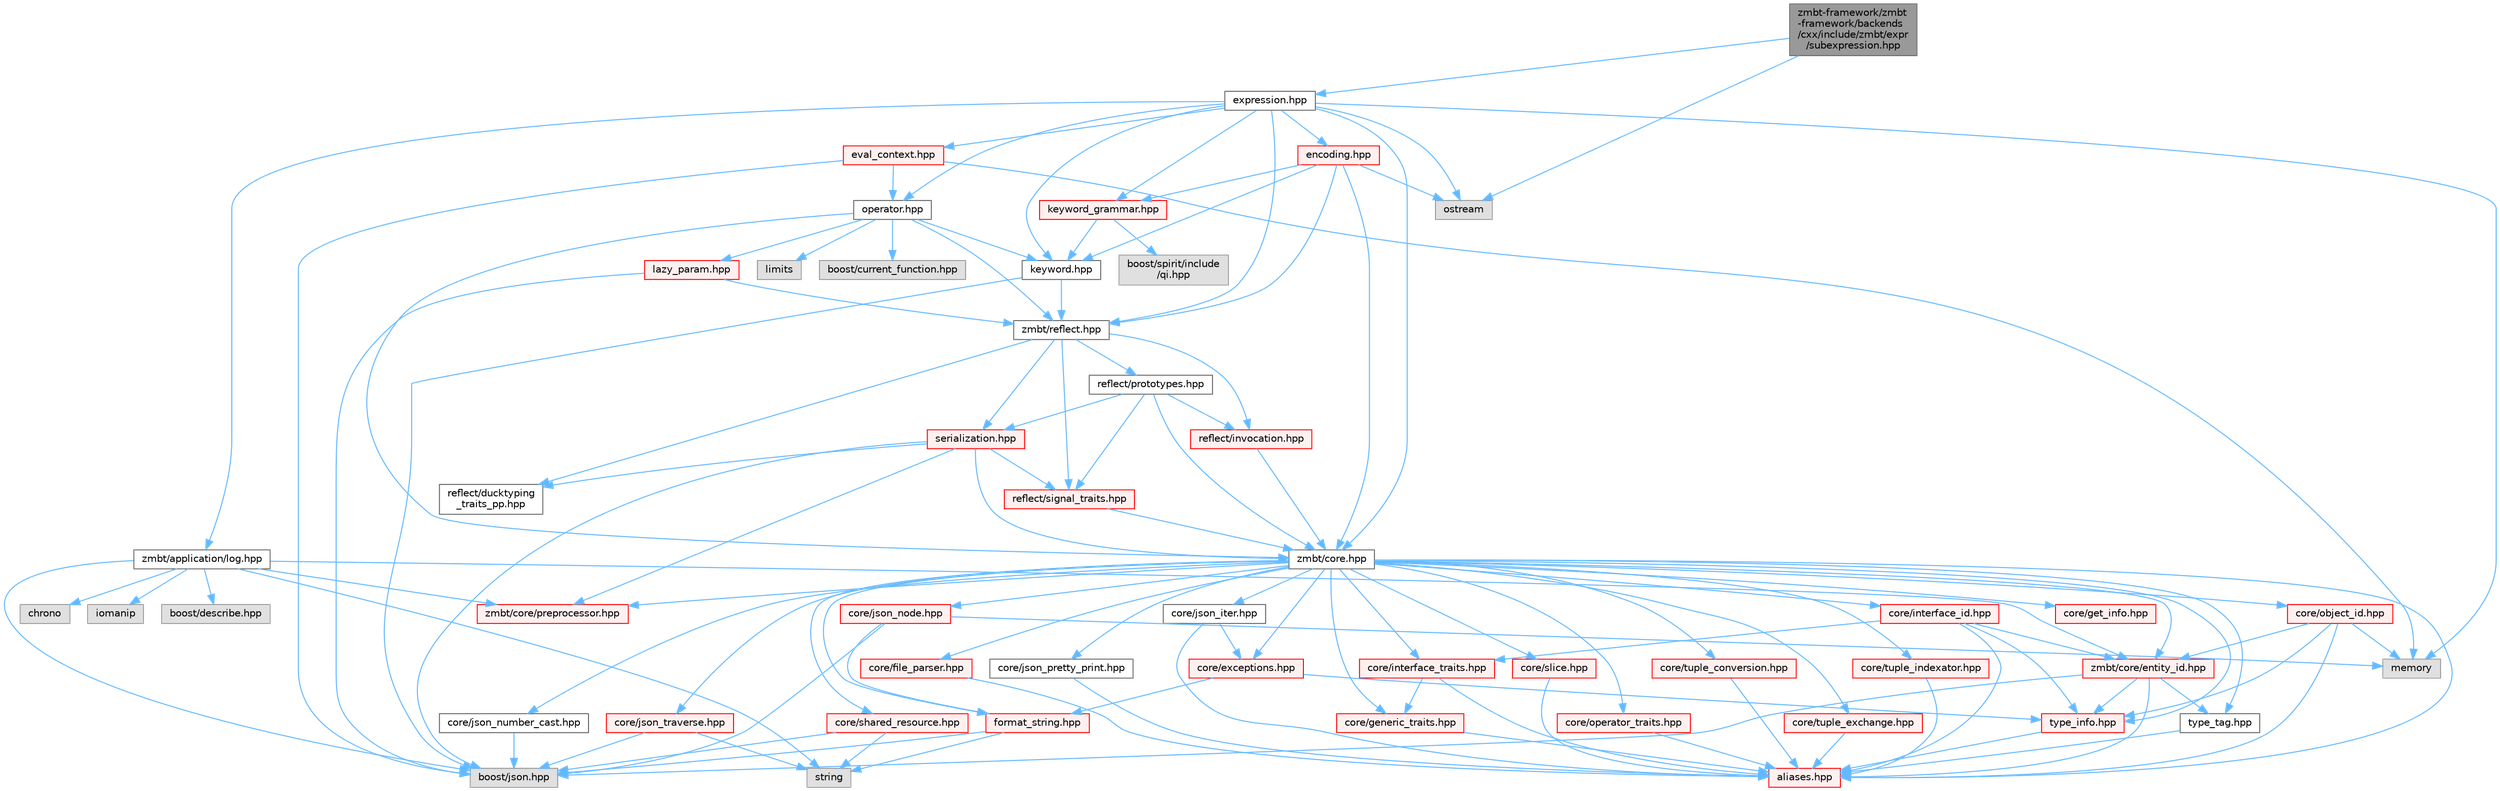 digraph "zmbt-framework/zmbt-framework/backends/cxx/include/zmbt/expr/subexpression.hpp"
{
 // LATEX_PDF_SIZE
  bgcolor="transparent";
  edge [fontname=Helvetica,fontsize=10,labelfontname=Helvetica,labelfontsize=10];
  node [fontname=Helvetica,fontsize=10,shape=box,height=0.2,width=0.4];
  Node1 [id="Node000001",label="zmbt-framework/zmbt\l-framework/backends\l/cxx/include/zmbt/expr\l/subexpression.hpp",height=0.2,width=0.4,color="gray40", fillcolor="grey60", style="filled", fontcolor="black",tooltip=" "];
  Node1 -> Node2 [id="edge1_Node000001_Node000002",color="steelblue1",style="solid",tooltip=" "];
  Node2 [id="Node000002",label="ostream",height=0.2,width=0.4,color="grey60", fillcolor="#E0E0E0", style="filled",tooltip=" "];
  Node1 -> Node3 [id="edge2_Node000001_Node000003",color="steelblue1",style="solid",tooltip=" "];
  Node3 [id="Node000003",label="expression.hpp",height=0.2,width=0.4,color="grey40", fillcolor="white", style="filled",URL="$expression_8hpp.html",tooltip=" "];
  Node3 -> Node4 [id="edge3_Node000003_Node000004",color="steelblue1",style="solid",tooltip=" "];
  Node4 [id="Node000004",label="memory",height=0.2,width=0.4,color="grey60", fillcolor="#E0E0E0", style="filled",tooltip=" "];
  Node3 -> Node2 [id="edge4_Node000003_Node000002",color="steelblue1",style="solid",tooltip=" "];
  Node3 -> Node5 [id="edge5_Node000003_Node000005",color="steelblue1",style="solid",tooltip=" "];
  Node5 [id="Node000005",label="zmbt/application/log.hpp",height=0.2,width=0.4,color="grey40", fillcolor="white", style="filled",URL="$log_8hpp.html",tooltip=" "];
  Node5 -> Node6 [id="edge6_Node000005_Node000006",color="steelblue1",style="solid",tooltip=" "];
  Node6 [id="Node000006",label="chrono",height=0.2,width=0.4,color="grey60", fillcolor="#E0E0E0", style="filled",tooltip=" "];
  Node5 -> Node7 [id="edge7_Node000005_Node000007",color="steelblue1",style="solid",tooltip=" "];
  Node7 [id="Node000007",label="iomanip",height=0.2,width=0.4,color="grey60", fillcolor="#E0E0E0", style="filled",tooltip=" "];
  Node5 -> Node8 [id="edge8_Node000005_Node000008",color="steelblue1",style="solid",tooltip=" "];
  Node8 [id="Node000008",label="string",height=0.2,width=0.4,color="grey60", fillcolor="#E0E0E0", style="filled",tooltip=" "];
  Node5 -> Node9 [id="edge9_Node000005_Node000009",color="steelblue1",style="solid",tooltip=" "];
  Node9 [id="Node000009",label="boost/describe.hpp",height=0.2,width=0.4,color="grey60", fillcolor="#E0E0E0", style="filled",tooltip=" "];
  Node5 -> Node10 [id="edge10_Node000005_Node000010",color="steelblue1",style="solid",tooltip=" "];
  Node10 [id="Node000010",label="boost/json.hpp",height=0.2,width=0.4,color="grey60", fillcolor="#E0E0E0", style="filled",tooltip=" "];
  Node5 -> Node11 [id="edge11_Node000005_Node000011",color="steelblue1",style="solid",tooltip=" "];
  Node11 [id="Node000011",label="zmbt/core/preprocessor.hpp",height=0.2,width=0.4,color="red", fillcolor="#FFF0F0", style="filled",URL="$preprocessor_8hpp.html",tooltip="type traits to check serialization compatibility"];
  Node5 -> Node13 [id="edge12_Node000005_Node000013",color="steelblue1",style="solid",tooltip=" "];
  Node13 [id="Node000013",label="zmbt/core/entity_id.hpp",height=0.2,width=0.4,color="red", fillcolor="#FFF0F0", style="filled",URL="$entity__id_8hpp.html",tooltip=" "];
  Node13 -> Node10 [id="edge13_Node000013_Node000010",color="steelblue1",style="solid",tooltip=" "];
  Node13 -> Node18 [id="edge14_Node000013_Node000018",color="steelblue1",style="solid",tooltip=" "];
  Node18 [id="Node000018",label="aliases.hpp",height=0.2,width=0.4,color="red", fillcolor="#FFF0F0", style="filled",URL="$aliases_8hpp.html",tooltip=" "];
  Node13 -> Node23 [id="edge15_Node000013_Node000023",color="steelblue1",style="solid",tooltip=" "];
  Node23 [id="Node000023",label="type_tag.hpp",height=0.2,width=0.4,color="grey40", fillcolor="white", style="filled",URL="$type__tag_8hpp.html",tooltip=" "];
  Node23 -> Node18 [id="edge16_Node000023_Node000018",color="steelblue1",style="solid",tooltip=" "];
  Node13 -> Node24 [id="edge17_Node000013_Node000024",color="steelblue1",style="solid",tooltip=" "];
  Node24 [id="Node000024",label="type_info.hpp",height=0.2,width=0.4,color="red", fillcolor="#FFF0F0", style="filled",URL="$type__info_8hpp.html",tooltip=" "];
  Node24 -> Node18 [id="edge18_Node000024_Node000018",color="steelblue1",style="solid",tooltip=" "];
  Node3 -> Node26 [id="edge19_Node000003_Node000026",color="steelblue1",style="solid",tooltip=" "];
  Node26 [id="Node000026",label="zmbt/core.hpp",height=0.2,width=0.4,color="grey40", fillcolor="white", style="filled",URL="$core_8hpp.html",tooltip=" "];
  Node26 -> Node18 [id="edge20_Node000026_Node000018",color="steelblue1",style="solid",tooltip=" "];
  Node26 -> Node27 [id="edge21_Node000026_Node000027",color="steelblue1",style="solid",tooltip=" "];
  Node27 [id="Node000027",label="core/exceptions.hpp",height=0.2,width=0.4,color="red", fillcolor="#FFF0F0", style="filled",URL="$core_2exceptions_8hpp.html",tooltip=" "];
  Node27 -> Node29 [id="edge22_Node000027_Node000029",color="steelblue1",style="solid",tooltip=" "];
  Node29 [id="Node000029",label="format_string.hpp",height=0.2,width=0.4,color="red", fillcolor="#FFF0F0", style="filled",URL="$format__string_8hpp.html",tooltip=" "];
  Node29 -> Node10 [id="edge23_Node000029_Node000010",color="steelblue1",style="solid",tooltip=" "];
  Node29 -> Node8 [id="edge24_Node000029_Node000008",color="steelblue1",style="solid",tooltip=" "];
  Node27 -> Node24 [id="edge25_Node000027_Node000024",color="steelblue1",style="solid",tooltip=" "];
  Node26 -> Node30 [id="edge26_Node000026_Node000030",color="steelblue1",style="solid",tooltip=" "];
  Node30 [id="Node000030",label="core/file_parser.hpp",height=0.2,width=0.4,color="red", fillcolor="#FFF0F0", style="filled",URL="$file__parser_8hpp.html",tooltip=" "];
  Node30 -> Node18 [id="edge27_Node000030_Node000018",color="steelblue1",style="solid",tooltip=" "];
  Node26 -> Node29 [id="edge28_Node000026_Node000029",color="steelblue1",style="solid",tooltip=" "];
  Node26 -> Node32 [id="edge29_Node000026_Node000032",color="steelblue1",style="solid",tooltip=" "];
  Node32 [id="Node000032",label="core/generic_traits.hpp",height=0.2,width=0.4,color="red", fillcolor="#FFF0F0", style="filled",URL="$generic__traits_8hpp.html",tooltip=" "];
  Node32 -> Node18 [id="edge30_Node000032_Node000018",color="steelblue1",style="solid",tooltip=" "];
  Node26 -> Node33 [id="edge31_Node000026_Node000033",color="steelblue1",style="solid",tooltip=" "];
  Node33 [id="Node000033",label="core/get_info.hpp",height=0.2,width=0.4,color="red", fillcolor="#FFF0F0", style="filled",URL="$get__info_8hpp.html",tooltip=" "];
  Node26 -> Node35 [id="edge32_Node000026_Node000035",color="steelblue1",style="solid",tooltip=" "];
  Node35 [id="Node000035",label="core/interface_traits.hpp",height=0.2,width=0.4,color="red", fillcolor="#FFF0F0", style="filled",URL="$interface__traits_8hpp.html",tooltip=" "];
  Node35 -> Node18 [id="edge33_Node000035_Node000018",color="steelblue1",style="solid",tooltip=" "];
  Node35 -> Node32 [id="edge34_Node000035_Node000032",color="steelblue1",style="solid",tooltip=" "];
  Node26 -> Node37 [id="edge35_Node000026_Node000037",color="steelblue1",style="solid",tooltip=" "];
  Node37 [id="Node000037",label="core/json_iter.hpp",height=0.2,width=0.4,color="grey40", fillcolor="white", style="filled",URL="$json__iter_8hpp.html",tooltip=" "];
  Node37 -> Node18 [id="edge36_Node000037_Node000018",color="steelblue1",style="solid",tooltip=" "];
  Node37 -> Node27 [id="edge37_Node000037_Node000027",color="steelblue1",style="solid",tooltip=" "];
  Node26 -> Node38 [id="edge38_Node000026_Node000038",color="steelblue1",style="solid",tooltip=" "];
  Node38 [id="Node000038",label="core/json_node.hpp",height=0.2,width=0.4,color="red", fillcolor="#FFF0F0", style="filled",URL="$json__node_8hpp.html",tooltip=" "];
  Node38 -> Node10 [id="edge39_Node000038_Node000010",color="steelblue1",style="solid",tooltip=" "];
  Node38 -> Node4 [id="edge40_Node000038_Node000004",color="steelblue1",style="solid",tooltip=" "];
  Node38 -> Node29 [id="edge41_Node000038_Node000029",color="steelblue1",style="solid",tooltip=" "];
  Node26 -> Node40 [id="edge42_Node000026_Node000040",color="steelblue1",style="solid",tooltip=" "];
  Node40 [id="Node000040",label="core/json_number_cast.hpp",height=0.2,width=0.4,color="grey40", fillcolor="white", style="filled",URL="$json__number__cast_8hpp.html",tooltip=" "];
  Node40 -> Node10 [id="edge43_Node000040_Node000010",color="steelblue1",style="solid",tooltip=" "];
  Node26 -> Node41 [id="edge44_Node000026_Node000041",color="steelblue1",style="solid",tooltip=" "];
  Node41 [id="Node000041",label="core/json_traverse.hpp",height=0.2,width=0.4,color="red", fillcolor="#FFF0F0", style="filled",URL="$json__traverse_8hpp.html",tooltip=" "];
  Node41 -> Node8 [id="edge45_Node000041_Node000008",color="steelblue1",style="solid",tooltip=" "];
  Node41 -> Node10 [id="edge46_Node000041_Node000010",color="steelblue1",style="solid",tooltip=" "];
  Node26 -> Node42 [id="edge47_Node000026_Node000042",color="steelblue1",style="solid",tooltip=" "];
  Node42 [id="Node000042",label="core/json_pretty_print.hpp",height=0.2,width=0.4,color="grey40", fillcolor="white", style="filled",URL="$json__pretty__print_8hpp.html",tooltip=" "];
  Node42 -> Node18 [id="edge48_Node000042_Node000018",color="steelblue1",style="solid",tooltip=" "];
  Node26 -> Node43 [id="edge49_Node000026_Node000043",color="steelblue1",style="solid",tooltip=" "];
  Node43 [id="Node000043",label="core/slice.hpp",height=0.2,width=0.4,color="red", fillcolor="#FFF0F0", style="filled",URL="$slice_8hpp.html",tooltip=" "];
  Node43 -> Node18 [id="edge50_Node000043_Node000018",color="steelblue1",style="solid",tooltip=" "];
  Node26 -> Node11 [id="edge51_Node000026_Node000011",color="steelblue1",style="solid",tooltip=" "];
  Node26 -> Node44 [id="edge52_Node000026_Node000044",color="steelblue1",style="solid",tooltip=" "];
  Node44 [id="Node000044",label="core/operator_traits.hpp",height=0.2,width=0.4,color="red", fillcolor="#FFF0F0", style="filled",URL="$operator__traits_8hpp.html",tooltip=" "];
  Node44 -> Node18 [id="edge53_Node000044_Node000018",color="steelblue1",style="solid",tooltip=" "];
  Node26 -> Node51 [id="edge54_Node000026_Node000051",color="steelblue1",style="solid",tooltip=" "];
  Node51 [id="Node000051",label="core/shared_resource.hpp",height=0.2,width=0.4,color="red", fillcolor="#FFF0F0", style="filled",URL="$shared__resource_8hpp.html",tooltip=" "];
  Node51 -> Node10 [id="edge55_Node000051_Node000010",color="steelblue1",style="solid",tooltip=" "];
  Node51 -> Node8 [id="edge56_Node000051_Node000008",color="steelblue1",style="solid",tooltip=" "];
  Node26 -> Node52 [id="edge57_Node000026_Node000052",color="steelblue1",style="solid",tooltip=" "];
  Node52 [id="Node000052",label="core/tuple_conversion.hpp",height=0.2,width=0.4,color="red", fillcolor="#FFF0F0", style="filled",URL="$tuple__conversion_8hpp.html",tooltip=" "];
  Node52 -> Node18 [id="edge58_Node000052_Node000018",color="steelblue1",style="solid",tooltip=" "];
  Node26 -> Node53 [id="edge59_Node000026_Node000053",color="steelblue1",style="solid",tooltip=" "];
  Node53 [id="Node000053",label="core/tuple_exchange.hpp",height=0.2,width=0.4,color="red", fillcolor="#FFF0F0", style="filled",URL="$tuple__exchange_8hpp.html",tooltip=" "];
  Node53 -> Node18 [id="edge60_Node000053_Node000018",color="steelblue1",style="solid",tooltip=" "];
  Node26 -> Node54 [id="edge61_Node000026_Node000054",color="steelblue1",style="solid",tooltip=" "];
  Node54 [id="Node000054",label="core/tuple_indexator.hpp",height=0.2,width=0.4,color="red", fillcolor="#FFF0F0", style="filled",URL="$tuple__indexator_8hpp.html",tooltip=" "];
  Node54 -> Node18 [id="edge62_Node000054_Node000018",color="steelblue1",style="solid",tooltip=" "];
  Node26 -> Node24 [id="edge63_Node000026_Node000024",color="steelblue1",style="solid",tooltip=" "];
  Node26 -> Node23 [id="edge64_Node000026_Node000023",color="steelblue1",style="solid",tooltip=" "];
  Node26 -> Node13 [id="edge65_Node000026_Node000013",color="steelblue1",style="solid",tooltip=" "];
  Node26 -> Node55 [id="edge66_Node000026_Node000055",color="steelblue1",style="solid",tooltip=" "];
  Node55 [id="Node000055",label="core/interface_id.hpp",height=0.2,width=0.4,color="red", fillcolor="#FFF0F0", style="filled",URL="$interface__id_8hpp.html",tooltip=" "];
  Node55 -> Node18 [id="edge67_Node000055_Node000018",color="steelblue1",style="solid",tooltip=" "];
  Node55 -> Node13 [id="edge68_Node000055_Node000013",color="steelblue1",style="solid",tooltip=" "];
  Node55 -> Node35 [id="edge69_Node000055_Node000035",color="steelblue1",style="solid",tooltip=" "];
  Node55 -> Node24 [id="edge70_Node000055_Node000024",color="steelblue1",style="solid",tooltip=" "];
  Node26 -> Node59 [id="edge71_Node000026_Node000059",color="steelblue1",style="solid",tooltip=" "];
  Node59 [id="Node000059",label="core/object_id.hpp",height=0.2,width=0.4,color="red", fillcolor="#FFF0F0", style="filled",URL="$object__id_8hpp.html",tooltip=" "];
  Node59 -> Node4 [id="edge72_Node000059_Node000004",color="steelblue1",style="solid",tooltip=" "];
  Node59 -> Node18 [id="edge73_Node000059_Node000018",color="steelblue1",style="solid",tooltip=" "];
  Node59 -> Node13 [id="edge74_Node000059_Node000013",color="steelblue1",style="solid",tooltip=" "];
  Node59 -> Node24 [id="edge75_Node000059_Node000024",color="steelblue1",style="solid",tooltip=" "];
  Node3 -> Node60 [id="edge76_Node000003_Node000060",color="steelblue1",style="solid",tooltip=" "];
  Node60 [id="Node000060",label="zmbt/reflect.hpp",height=0.2,width=0.4,color="grey40", fillcolor="white", style="filled",URL="$reflect_8hpp.html",tooltip=" "];
  Node60 -> Node61 [id="edge77_Node000060_Node000061",color="steelblue1",style="solid",tooltip=" "];
  Node61 [id="Node000061",label="reflect/ducktyping\l_traits_pp.hpp",height=0.2,width=0.4,color="grey40", fillcolor="white", style="filled",URL="$ducktyping__traits__pp_8hpp.html",tooltip=" "];
  Node60 -> Node62 [id="edge78_Node000060_Node000062",color="steelblue1",style="solid",tooltip=" "];
  Node62 [id="Node000062",label="reflect/signal_traits.hpp",height=0.2,width=0.4,color="red", fillcolor="#FFF0F0", style="filled",URL="$signal__traits_8hpp.html",tooltip=" "];
  Node62 -> Node26 [id="edge79_Node000062_Node000026",color="steelblue1",style="solid",tooltip=" "];
  Node60 -> Node63 [id="edge80_Node000060_Node000063",color="steelblue1",style="solid",tooltip=" "];
  Node63 [id="Node000063",label="reflect/invocation.hpp",height=0.2,width=0.4,color="red", fillcolor="#FFF0F0", style="filled",URL="$invocation_8hpp.html",tooltip=" "];
  Node63 -> Node26 [id="edge81_Node000063_Node000026",color="steelblue1",style="solid",tooltip=" "];
  Node60 -> Node64 [id="edge82_Node000060_Node000064",color="steelblue1",style="solid",tooltip=" "];
  Node64 [id="Node000064",label="reflect/prototypes.hpp",height=0.2,width=0.4,color="grey40", fillcolor="white", style="filled",URL="$prototypes_8hpp.html",tooltip=" "];
  Node64 -> Node26 [id="edge83_Node000064_Node000026",color="steelblue1",style="solid",tooltip=" "];
  Node64 -> Node62 [id="edge84_Node000064_Node000062",color="steelblue1",style="solid",tooltip=" "];
  Node64 -> Node65 [id="edge85_Node000064_Node000065",color="steelblue1",style="solid",tooltip=" "];
  Node65 [id="Node000065",label="serialization.hpp",height=0.2,width=0.4,color="red", fillcolor="#FFF0F0", style="filled",URL="$serialization_8hpp.html",tooltip=" "];
  Node65 -> Node10 [id="edge86_Node000065_Node000010",color="steelblue1",style="solid",tooltip=" "];
  Node65 -> Node11 [id="edge87_Node000065_Node000011",color="steelblue1",style="solid",tooltip=" "];
  Node65 -> Node26 [id="edge88_Node000065_Node000026",color="steelblue1",style="solid",tooltip=" "];
  Node65 -> Node61 [id="edge89_Node000065_Node000061",color="steelblue1",style="solid",tooltip=" "];
  Node65 -> Node62 [id="edge90_Node000065_Node000062",color="steelblue1",style="solid",tooltip=" "];
  Node64 -> Node63 [id="edge91_Node000064_Node000063",color="steelblue1",style="solid",tooltip=" "];
  Node60 -> Node65 [id="edge92_Node000060_Node000065",color="steelblue1",style="solid",tooltip=" "];
  Node3 -> Node68 [id="edge93_Node000003_Node000068",color="steelblue1",style="solid",tooltip=" "];
  Node68 [id="Node000068",label="operator.hpp",height=0.2,width=0.4,color="grey40", fillcolor="white", style="filled",URL="$operator_8hpp.html",tooltip=" "];
  Node68 -> Node69 [id="edge94_Node000068_Node000069",color="steelblue1",style="solid",tooltip=" "];
  Node69 [id="Node000069",label="limits",height=0.2,width=0.4,color="grey60", fillcolor="#E0E0E0", style="filled",tooltip=" "];
  Node68 -> Node26 [id="edge95_Node000068_Node000026",color="steelblue1",style="solid",tooltip=" "];
  Node68 -> Node60 [id="edge96_Node000068_Node000060",color="steelblue1",style="solid",tooltip=" "];
  Node68 -> Node70 [id="edge97_Node000068_Node000070",color="steelblue1",style="solid",tooltip=" "];
  Node70 [id="Node000070",label="keyword.hpp",height=0.2,width=0.4,color="grey40", fillcolor="white", style="filled",URL="$keyword_8hpp.html",tooltip=" "];
  Node70 -> Node10 [id="edge98_Node000070_Node000010",color="steelblue1",style="solid",tooltip=" "];
  Node70 -> Node60 [id="edge99_Node000070_Node000060",color="steelblue1",style="solid",tooltip=" "];
  Node68 -> Node71 [id="edge100_Node000068_Node000071",color="steelblue1",style="solid",tooltip=" "];
  Node71 [id="Node000071",label="lazy_param.hpp",height=0.2,width=0.4,color="red", fillcolor="#FFF0F0", style="filled",URL="$lazy__param_8hpp.html",tooltip=" "];
  Node71 -> Node10 [id="edge101_Node000071_Node000010",color="steelblue1",style="solid",tooltip=" "];
  Node71 -> Node60 [id="edge102_Node000071_Node000060",color="steelblue1",style="solid",tooltip=" "];
  Node68 -> Node73 [id="edge103_Node000068_Node000073",color="steelblue1",style="solid",tooltip=" "];
  Node73 [id="Node000073",label="boost/current_function.hpp",height=0.2,width=0.4,color="grey60", fillcolor="#E0E0E0", style="filled",tooltip=" "];
  Node3 -> Node70 [id="edge104_Node000003_Node000070",color="steelblue1",style="solid",tooltip=" "];
  Node3 -> Node74 [id="edge105_Node000003_Node000074",color="steelblue1",style="solid",tooltip=" "];
  Node74 [id="Node000074",label="keyword_grammar.hpp",height=0.2,width=0.4,color="red", fillcolor="#FFF0F0", style="filled",URL="$keyword__grammar_8hpp.html",tooltip=" "];
  Node74 -> Node75 [id="edge106_Node000074_Node000075",color="steelblue1",style="solid",tooltip=" "];
  Node75 [id="Node000075",label="boost/spirit/include\l/qi.hpp",height=0.2,width=0.4,color="grey60", fillcolor="#E0E0E0", style="filled",tooltip=" "];
  Node74 -> Node70 [id="edge107_Node000074_Node000070",color="steelblue1",style="solid",tooltip=" "];
  Node3 -> Node77 [id="edge108_Node000003_Node000077",color="steelblue1",style="solid",tooltip=" "];
  Node77 [id="Node000077",label="encoding.hpp",height=0.2,width=0.4,color="red", fillcolor="#FFF0F0", style="filled",URL="$encoding_8hpp.html",tooltip=" "];
  Node77 -> Node2 [id="edge109_Node000077_Node000002",color="steelblue1",style="solid",tooltip=" "];
  Node77 -> Node26 [id="edge110_Node000077_Node000026",color="steelblue1",style="solid",tooltip=" "];
  Node77 -> Node60 [id="edge111_Node000077_Node000060",color="steelblue1",style="solid",tooltip=" "];
  Node77 -> Node70 [id="edge112_Node000077_Node000070",color="steelblue1",style="solid",tooltip=" "];
  Node77 -> Node74 [id="edge113_Node000077_Node000074",color="steelblue1",style="solid",tooltip=" "];
  Node3 -> Node81 [id="edge114_Node000003_Node000081",color="steelblue1",style="solid",tooltip=" "];
  Node81 [id="Node000081",label="eval_context.hpp",height=0.2,width=0.4,color="red", fillcolor="#FFF0F0", style="filled",URL="$eval__context_8hpp.html",tooltip=" "];
  Node81 -> Node4 [id="edge115_Node000081_Node000004",color="steelblue1",style="solid",tooltip=" "];
  Node81 -> Node10 [id="edge116_Node000081_Node000010",color="steelblue1",style="solid",tooltip=" "];
  Node81 -> Node68 [id="edge117_Node000081_Node000068",color="steelblue1",style="solid",tooltip=" "];
}

